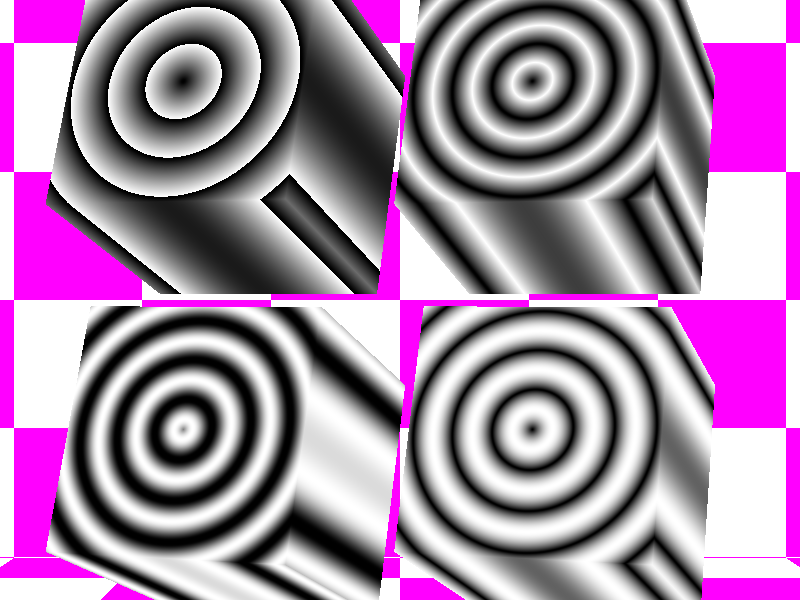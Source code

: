 // Persistence Of Vision raytracer version 3.0 sample file.
// Example of wood pigment using various waveforms.

#version 3
global_settings { assumed_gamma 2.2 }

#include "colors.inc"

camera { 
  location <0,1,-11>
  direction 3*z
} 

plane {
  y, -1.01
  pigment {checker color White color Magenta}
}

plane {
  z, 3.01
  pigment {checker color White color Magenta}
}

light_source { <300, 500, -500> color Gray65}
light_source { <-100, 10, -500> color Gray65}

#declare P1=
   pigment{
     wood
     scale 0.24
     color_map{[0 Black][1 White]}
   }

#default {
   finish{phong 0.8 phong_size 200}
 }

box{<-1,-1,-1>,<1,1,1>
  scale .75
  pigment{P1 ramp_wave}
  rotate <20,20,0>
  translate <-1,2,0>
}

box{<-1,-1,-1>,<1,1,1>
  scale .75
  pigment{P1 triangle_wave}
  rotate <20,20,0>
  translate <1,2,0>
}

box{<-1,-1,-1>,<1,1,1>
  scale .75
  pigment{P1 sine_wave}
  rotate <20,20,0>
  translate <-1,0,0>
}

box{<-1,-1,-1>,<1,1,1>
  scale .75
  pigment{P1 scallop_wave}
  rotate <20,20,0>
  translate <1,0,0>
}

